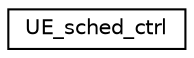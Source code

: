 digraph "Graphical Class Hierarchy"
{
 // LATEX_PDF_SIZE
  edge [fontname="Helvetica",fontsize="10",labelfontname="Helvetica",labelfontsize="10"];
  node [fontname="Helvetica",fontsize="10",shape=record];
  rankdir="LR";
  Node0 [label="UE_sched_ctrl",height=0.2,width=0.4,color="black", fillcolor="white", style="filled",URL="$structUE__sched__ctrl.html",tooltip="scheduling control information set through an API (not used)"];
}
